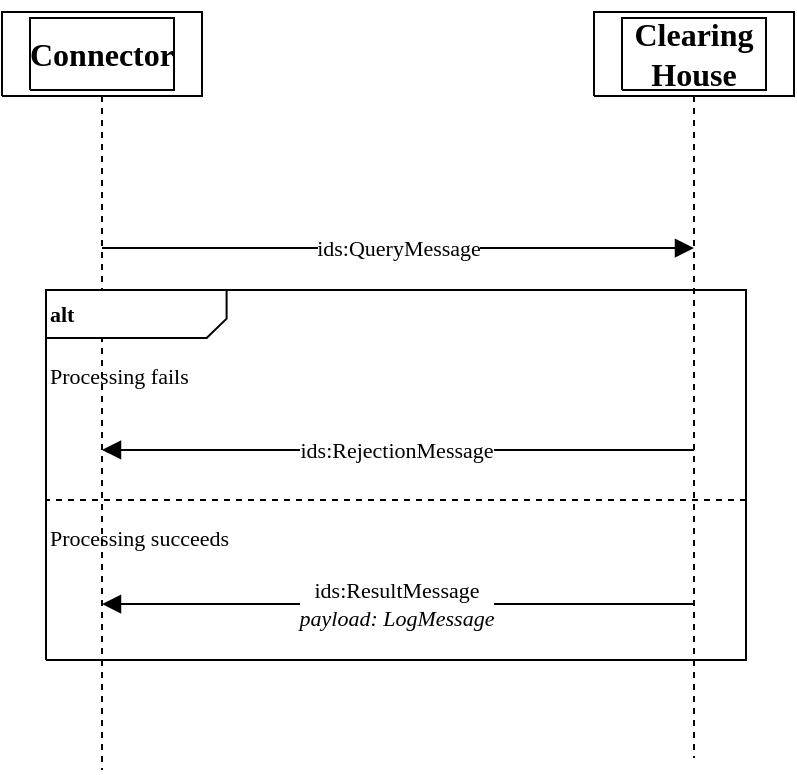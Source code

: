 <mxfile version="15.5.2"><diagram name="Zeichenblatt-1" id="Zeichenblatt-1"><mxGraphModel dx="941" dy="566" grid="1" gridSize="10" guides="1" tooltips="1" connect="1" arrows="1" fold="1" page="1" pageScale="1" pageWidth="827" pageHeight="1169" math="0" shadow="0"><root><mxCell id="0"/><mxCell id="1" value="Verbinder" parent="0"/><mxCell id="2" style="vsdxID=1000;fillColor=#FFFFFF;gradientColor=none;shape=stencil(nZBLDoAgDERP0z3SIyjew0SURgSD+Lu9kMZoXLhwN9O+tukAlrNpJg1SzDH4QW/URgNYgZTkjA4UkwJUgGXng+6DX1zLfmoymdXo17xh5zmRJ6Q42BWCfc2oJfdAr+Yv+AP9Cb7OJ3H/2JG1HNGz/84klThPVCc=);labelBackgroundColor=none;rounded=0;html=1;whiteSpace=wrap;" parent="1" vertex="1"><mxGeometry x="168" y="141" width="100" height="42" as="geometry"/></mxCell><mxCell id="3" style="vsdxID=1001;fillColor=#FFFFFF;gradientColor=none;shape=stencil(nZBLDoAgDERP0z3SIyjew0SURgSD+Lu9kMZoXLhwN9O+tukAlrNpJg1SzDH4QW/URgNYgZTkjA4UkwJUgGXng+6DX1zLfmoymdXo17xh5zmRJ6Q42BWCfc2oJfdAr+Yv+AP9Cb7OJ3H/2JG1HNGz/84klThPVCc=);labelBackgroundColor=none;rounded=0;html=1;whiteSpace=wrap;" parent="2" vertex="1"><mxGeometry x="14" y="3" width="72" height="36" as="geometry"/></mxCell><mxCell id="4" style="vsdxID=1002;fillColor=#FFFFFF;gradientColor=none;shape=stencil(1VFBDsIgEHwNRxKE+IJa/7GxSyFiaRa07e+FLImtB+/eZnZmdgkjTJcczCi0SpniHRc/ZCfMRWjtJ4fkc0HC9MJ0NhKOFJ/TwHyG6qzoEV91w8q5s6oRrTamJ8X8yl6gW9GoeZuVtgP9vUitElafJMUM2cfpEA1AI8pyRNoAYwuylBbEeTf+h2cV8Plm60Pglvb6dy1lxJWa/g0=);labelBackgroundColor=none;rounded=0;html=1;whiteSpace=wrap;" parent="2" vertex="1"><mxGeometry x="38" y="-5" width="24" height="1" as="geometry"/></mxCell><mxCell id="5" style="vsdxID=1004;edgeStyle=none;dashed=1;startArrow=none;endArrow=none;startSize=5;endSize=5;spacingTop=0;spacingBottom=0;spacingLeft=0;spacingRight=0;verticalAlign=middle;html=1;labelBackgroundColor=#ffffff;rounded=0;" parent="2" edge="1"><mxGeometry relative="1" as="geometry"><Array as="points"/><mxPoint x="50" y="42" as="sourcePoint"/><mxPoint x="50" y="379" as="targetPoint"/></mxGeometry></mxCell><mxCell id="6" value="&lt;font style=&quot;font-size: 16px ; font-family: &amp;#34;calibri&amp;#34; ; color: #000000 ; direction: ltr ; letter-spacing: 0px ; line-height: 120% ; opacity: 1&quot;&gt;&lt;b&gt;Connector&lt;br&gt;&lt;/b&gt;&lt;/font&gt;" style="text;vsdxID=1000;fillColor=none;gradientColor=none;labelBackgroundColor=none;rounded=0;html=1;whiteSpace=wrap;verticalAlign=middle;align=center;strokeColor=none;;html=1;" parent="2" vertex="1"><mxGeometry width="100.15" height="42" as="geometry"/></mxCell><mxCell id="7" style="vsdxID=1005;shape=stencil(nZBLDoAgDERP0z3SIyjew0SURgSD+Lu9kMZoXLhwN9O+tukAlrNpJg1SzDH4QW/URgNYgZTkjA4UkwJUgGXng+6DX1zLfmoymdXo17xh5zmRJ6Q42BWCfc2oJfdAr+Yv+AP9Cb7OJ3H/2JG1HNGz/84klThPVCc=);labelBackgroundColor=none;rounded=0;html=1;whiteSpace=wrap;strokeColor=default;" parent="1" vertex="1"><mxGeometry x="464" y="141" width="100" height="42" as="geometry"/></mxCell><mxCell id="8" style="vsdxID=1006;fillColor=#FFFFFF;gradientColor=none;shape=stencil(nZBLDoAgDERP0z3SIyjew0SURgSD+Lu9kMZoXLhwN9O+tukAlrNpJg1SzDH4QW/URgNYgZTkjA4UkwJUgGXng+6DX1zLfmoymdXo17xh5zmRJ6Q42BWCfc2oJfdAr+Yv+AP9Cb7OJ3H/2JG1HNGz/84klThPVCc=);labelBackgroundColor=none;rounded=0;html=1;whiteSpace=wrap;" parent="7" vertex="1"><mxGeometry x="14" y="3" width="72" height="36" as="geometry"/></mxCell><mxCell id="9" style="vsdxID=1007;fillColor=#FFFFFF;gradientColor=none;shape=stencil(1VFBDsIgEHwNRxKE+IJa/7GxSyFiaRa07e+FLImtB+/eZnZmdgkjTJcczCi0SpniHRc/ZCfMRWjtJ4fkc0HC9MJ0NhKOFJ/TwHyG6qzoEV91w8q5s6oRrTamJ8X8yl6gW9GoeZuVtgP9vUitElafJMUM2cfpEA1AI8pyRNoAYwuylBbEeTf+h2cV8Plm60Pglvb6dy1lxJWa/g0=);labelBackgroundColor=none;rounded=0;html=1;whiteSpace=wrap;" parent="7" vertex="1"><mxGeometry x="38" y="-5" width="24" height="1" as="geometry"/></mxCell><mxCell id="10" style="vsdxID=1009;edgeStyle=none;dashed=1;startArrow=none;endArrow=none;startSize=5;endSize=5;spacingTop=0;spacingBottom=0;spacingLeft=0;spacingRight=0;verticalAlign=middle;html=1;labelBackgroundColor=#ffffff;rounded=0;" parent="7" edge="1"><mxGeometry relative="1" as="geometry"><Array as="points"/><mxPoint x="50" y="42" as="sourcePoint"/><mxPoint x="50" y="373" as="targetPoint"/></mxGeometry></mxCell><mxCell id="11" value="&lt;font style=&quot;font-size: 16px ; font-family: &amp;#34;calibri&amp;#34; ; color: #000000 ; direction: ltr ; letter-spacing: 0px ; line-height: 120% ; opacity: 1&quot;&gt;&lt;b&gt;Clearing House&lt;br&gt;&lt;/b&gt;&lt;/font&gt;" style="text;vsdxID=1005;fillColor=none;gradientColor=none;labelBackgroundColor=none;rounded=0;html=1;whiteSpace=wrap;verticalAlign=middle;align=center;strokeColor=none;;html=1;" parent="7" vertex="1"><mxGeometry width="100.15" height="42" as="geometry"/></mxCell><mxCell id="12" style="vsdxID=1027;fillColor=#FFFFFF;gradientColor=none;fillOpacity=0;shape=stencil(nZBLDoAgDERP0z3SIyjew0SURgSD+Lu9kMZoXLhwN9O+tukAlrNpJg1SzDH4QW/URgNYgZTkjA4UkwJUgGXng+6DX1zLfmoymdXo17xh5zmRJ6Q42BWCfc2oJfdAr+Yv+AP9Cb7OJ3H/2JG1HNGz/84klThPVCc=);labelBackgroundColor=none;rounded=0;html=1;whiteSpace=wrap;" parent="1" vertex="1"><mxGeometry x="190" y="280" width="350" height="185" as="geometry"/></mxCell><mxCell id="13" value="&lt;p style=&quot;align:left;margin-left:0;margin-right:0;margin-top:0px;margin-bottom:0px;text-indent:0;valign:middle;direction:ltr;&quot;&gt;&lt;font style=&quot;font-size:11px;font-family:Calibri;color:#000000;direction:ltr;letter-spacing:0px;line-height:120%;opacity:1&quot;&gt;&lt;b&gt;alt&lt;br/&gt;&lt;/b&gt;&lt;/font&gt;&lt;/p&gt;" style="verticalAlign=middle;align=left;vsdxID=1028;fillColor=#ffffff;gradientColor=none;shape=stencil(UzV2Ls5ILEhVNTIoLinKz04tz0wpyVA1dlE1MsrMy0gtyiwBslSNXVWNndPyi1LTi/JL81Ig/IJEkEoQKze/DGRCBUSfAUiHkUElhGdoAOG7QZTmZOYhKTUy0rM0JUG5qZ4FimpTSz1zExLU4zHbgDyFaO4FMhDBkpaZkwMJVWR59GAECkGiwNgVAA==);labelBackgroundColor=none;rounded=0;html=1;whiteSpace=wrap;" parent="12" vertex="1"><mxGeometry width="350" height="24" as="geometry"/></mxCell><mxCell id="14" value="&lt;font style=&quot;font-size: 11px ; font-family: &amp;#34;calibri&amp;#34; ; color: #000000 ; direction: ltr ; letter-spacing: 0px ; line-height: 120% ; opacity: 1&quot;&gt;Processing succeeds&lt;br&gt;&lt;br&gt;&lt;br&gt;&lt;br&gt;&lt;/font&gt;" style="verticalAlign=middle;align=left;vsdxID=1029;fillColor=none;gradientColor=none;shape=stencil(nVBbDsIgEDzN/iN7BKz3aALIRgoE8HV7IRvT2igf/s3szL4GUBU3JwNSlJrjxdxJVwd4BCkpOJOpNgQ4ASobsznneA2aeZq7s6Ml3vqEB/eJ3iHFk9lBMD99s77Fv8wfVk/h5wmDmcP1Daw/WvKeI9rq+0xaifPE6QU=);dashed=1;labelBackgroundColor=none;rounded=0;html=1;whiteSpace=wrap;" parent="1" vertex="1"><mxGeometry x="190" y="385" width="350" height="80" as="geometry"/></mxCell><mxCell id="15" value="&lt;font style=&quot;font-size: 11px ; font-family: &amp;#34;calibri&amp;#34; ; color: #000000 ; direction: ltr ; letter-spacing: 0px ; line-height: 120% ; opacity: 1&quot;&gt;Processing fails&lt;br&gt;&lt;br&gt;&lt;br&gt;&lt;br&gt;&lt;/font&gt;" style="verticalAlign=middle;align=left;vsdxID=1030;fillColor=none;gradientColor=none;dashed=1;labelBackgroundColor=none;rounded=0;html=1;strokeColor=none;whiteSpace=wrap;" parent="1" vertex="1"><mxGeometry x="190" y="304" width="350" height="80" as="geometry"/></mxCell><mxCell id="16" value="&lt;font style=&quot;font-size:11px;font-family:Calibri;color:#000000;direction:ltr;letter-spacing:0px;line-height:120%;opacity:1&quot;&gt;ids:RejectionMessage&lt;br/&gt;&lt;/font&gt;" style="vsdxID=1031;edgeStyle=none;startArrow=none;endArrow=block;startSize=2;endSize=7;spacingTop=0;spacingBottom=0;spacingLeft=0;spacingRight=0;verticalAlign=middle;html=1;labelBackgroundColor=#ffffff;rounded=0;align=center;exitX=0.5;exitY=5.214;exitDx=0;exitDy=0;exitPerimeter=0;entryX=0.5;entryY=5.214;entryDx=0;entryDy=0;entryPerimeter=0;" parent="1" source="7" target="2" edge="1"><mxGeometry relative="1" as="geometry"><mxPoint x="-1" as="offset"/><Array as="points"/></mxGeometry></mxCell><mxCell id="17" value="&lt;font style=&quot;font-size: 11px ; font-family: &amp;#34;calibri&amp;#34; ; color: #000000 ; direction: ltr ; letter-spacing: 0px ; line-height: 120% ; opacity: 1&quot;&gt;ids:ResultMessage&lt;br&gt;&lt;/font&gt;&lt;font style=&quot;font-size: 11px ; font-family: &amp;#34;themed&amp;#34; ; color: #000000 ; direction: ltr ; letter-spacing: 0px ; line-height: 120% ; opacity: 1&quot;&gt;&lt;i&gt;payload: LogMessage&lt;/i&gt;&lt;/font&gt;&lt;font style=&quot;font-size: 11px ; font-family: &amp;#34;themed&amp;#34; ; color: #000000 ; direction: ltr ; letter-spacing: 0px ; line-height: 120% ; opacity: 1&quot;&gt;&lt;br&gt;&lt;/font&gt;" style="vsdxID=1012;edgeStyle=none;startArrow=none;endArrow=block;startSize=2;endSize=7;spacingTop=0;spacingBottom=0;spacingLeft=0;spacingRight=0;verticalAlign=middle;html=1;labelBackgroundColor=#ffffff;rounded=0;align=center;exitX=0.5;exitY=7.048;exitDx=0;exitDy=0;exitPerimeter=0;entryX=0.5;entryY=7.048;entryDx=0;entryDy=0;entryPerimeter=0;" parent="1" source="7" target="2" edge="1"><mxGeometry relative="1" as="geometry"><mxPoint x="-1" as="offset"/><Array as="points"/></mxGeometry></mxCell><mxCell id="18" value="&lt;font style=&quot;font-size: 11px ; font-family: &amp;#34;calibri&amp;#34; ; color: #000000 ; direction: ltr ; letter-spacing: 0px ; line-height: 120% ; opacity: 1&quot;&gt;ids:QueryMessage&lt;br&gt;&lt;/font&gt;" style="vsdxID=1010;edgeStyle=none;startArrow=none;endArrow=block;startSize=2;endSize=7;spacingTop=0;spacingBottom=0;spacingLeft=0;spacingRight=0;verticalAlign=middle;html=1;labelBackgroundColor=#ffffff;rounded=0;align=center;exitX=0.5;exitY=2.81;exitDx=0;exitDy=0;exitPerimeter=0;entryX=0.5;entryY=2.81;entryDx=0;entryDy=0;entryPerimeter=0;" parent="1" source="2" target="7" edge="1"><mxGeometry relative="1" as="geometry"><mxPoint as="offset"/><Array as="points"/></mxGeometry></mxCell></root></mxGraphModel></diagram></mxfile>